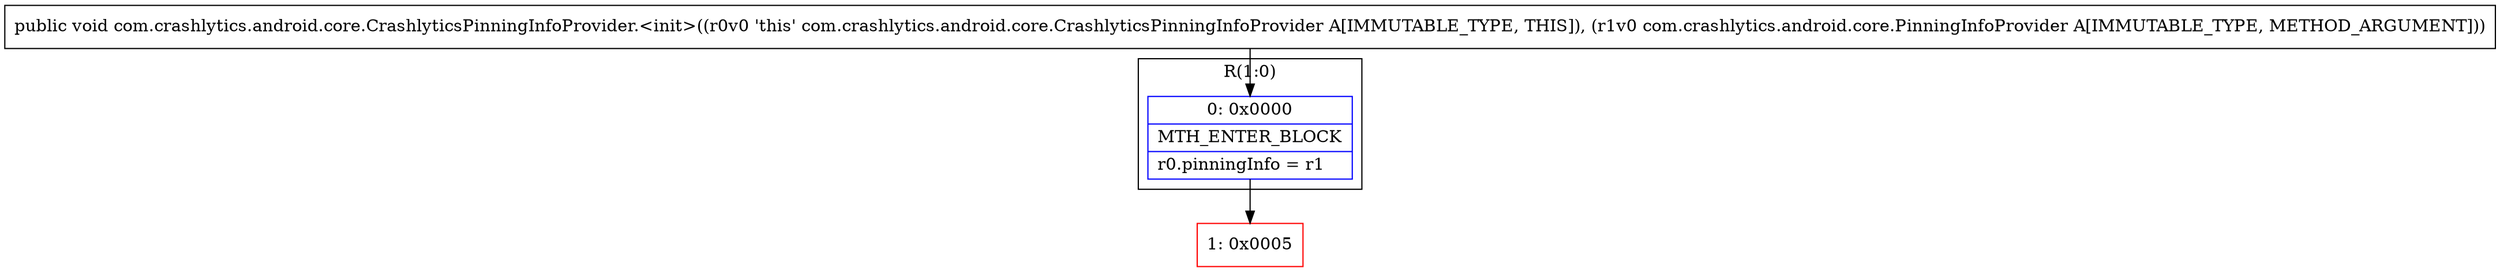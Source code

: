 digraph "CFG forcom.crashlytics.android.core.CrashlyticsPinningInfoProvider.\<init\>(Lcom\/crashlytics\/android\/core\/PinningInfoProvider;)V" {
subgraph cluster_Region_34247598 {
label = "R(1:0)";
node [shape=record,color=blue];
Node_0 [shape=record,label="{0\:\ 0x0000|MTH_ENTER_BLOCK\l|r0.pinningInfo = r1\l}"];
}
Node_1 [shape=record,color=red,label="{1\:\ 0x0005}"];
MethodNode[shape=record,label="{public void com.crashlytics.android.core.CrashlyticsPinningInfoProvider.\<init\>((r0v0 'this' com.crashlytics.android.core.CrashlyticsPinningInfoProvider A[IMMUTABLE_TYPE, THIS]), (r1v0 com.crashlytics.android.core.PinningInfoProvider A[IMMUTABLE_TYPE, METHOD_ARGUMENT])) }"];
MethodNode -> Node_0;
Node_0 -> Node_1;
}

